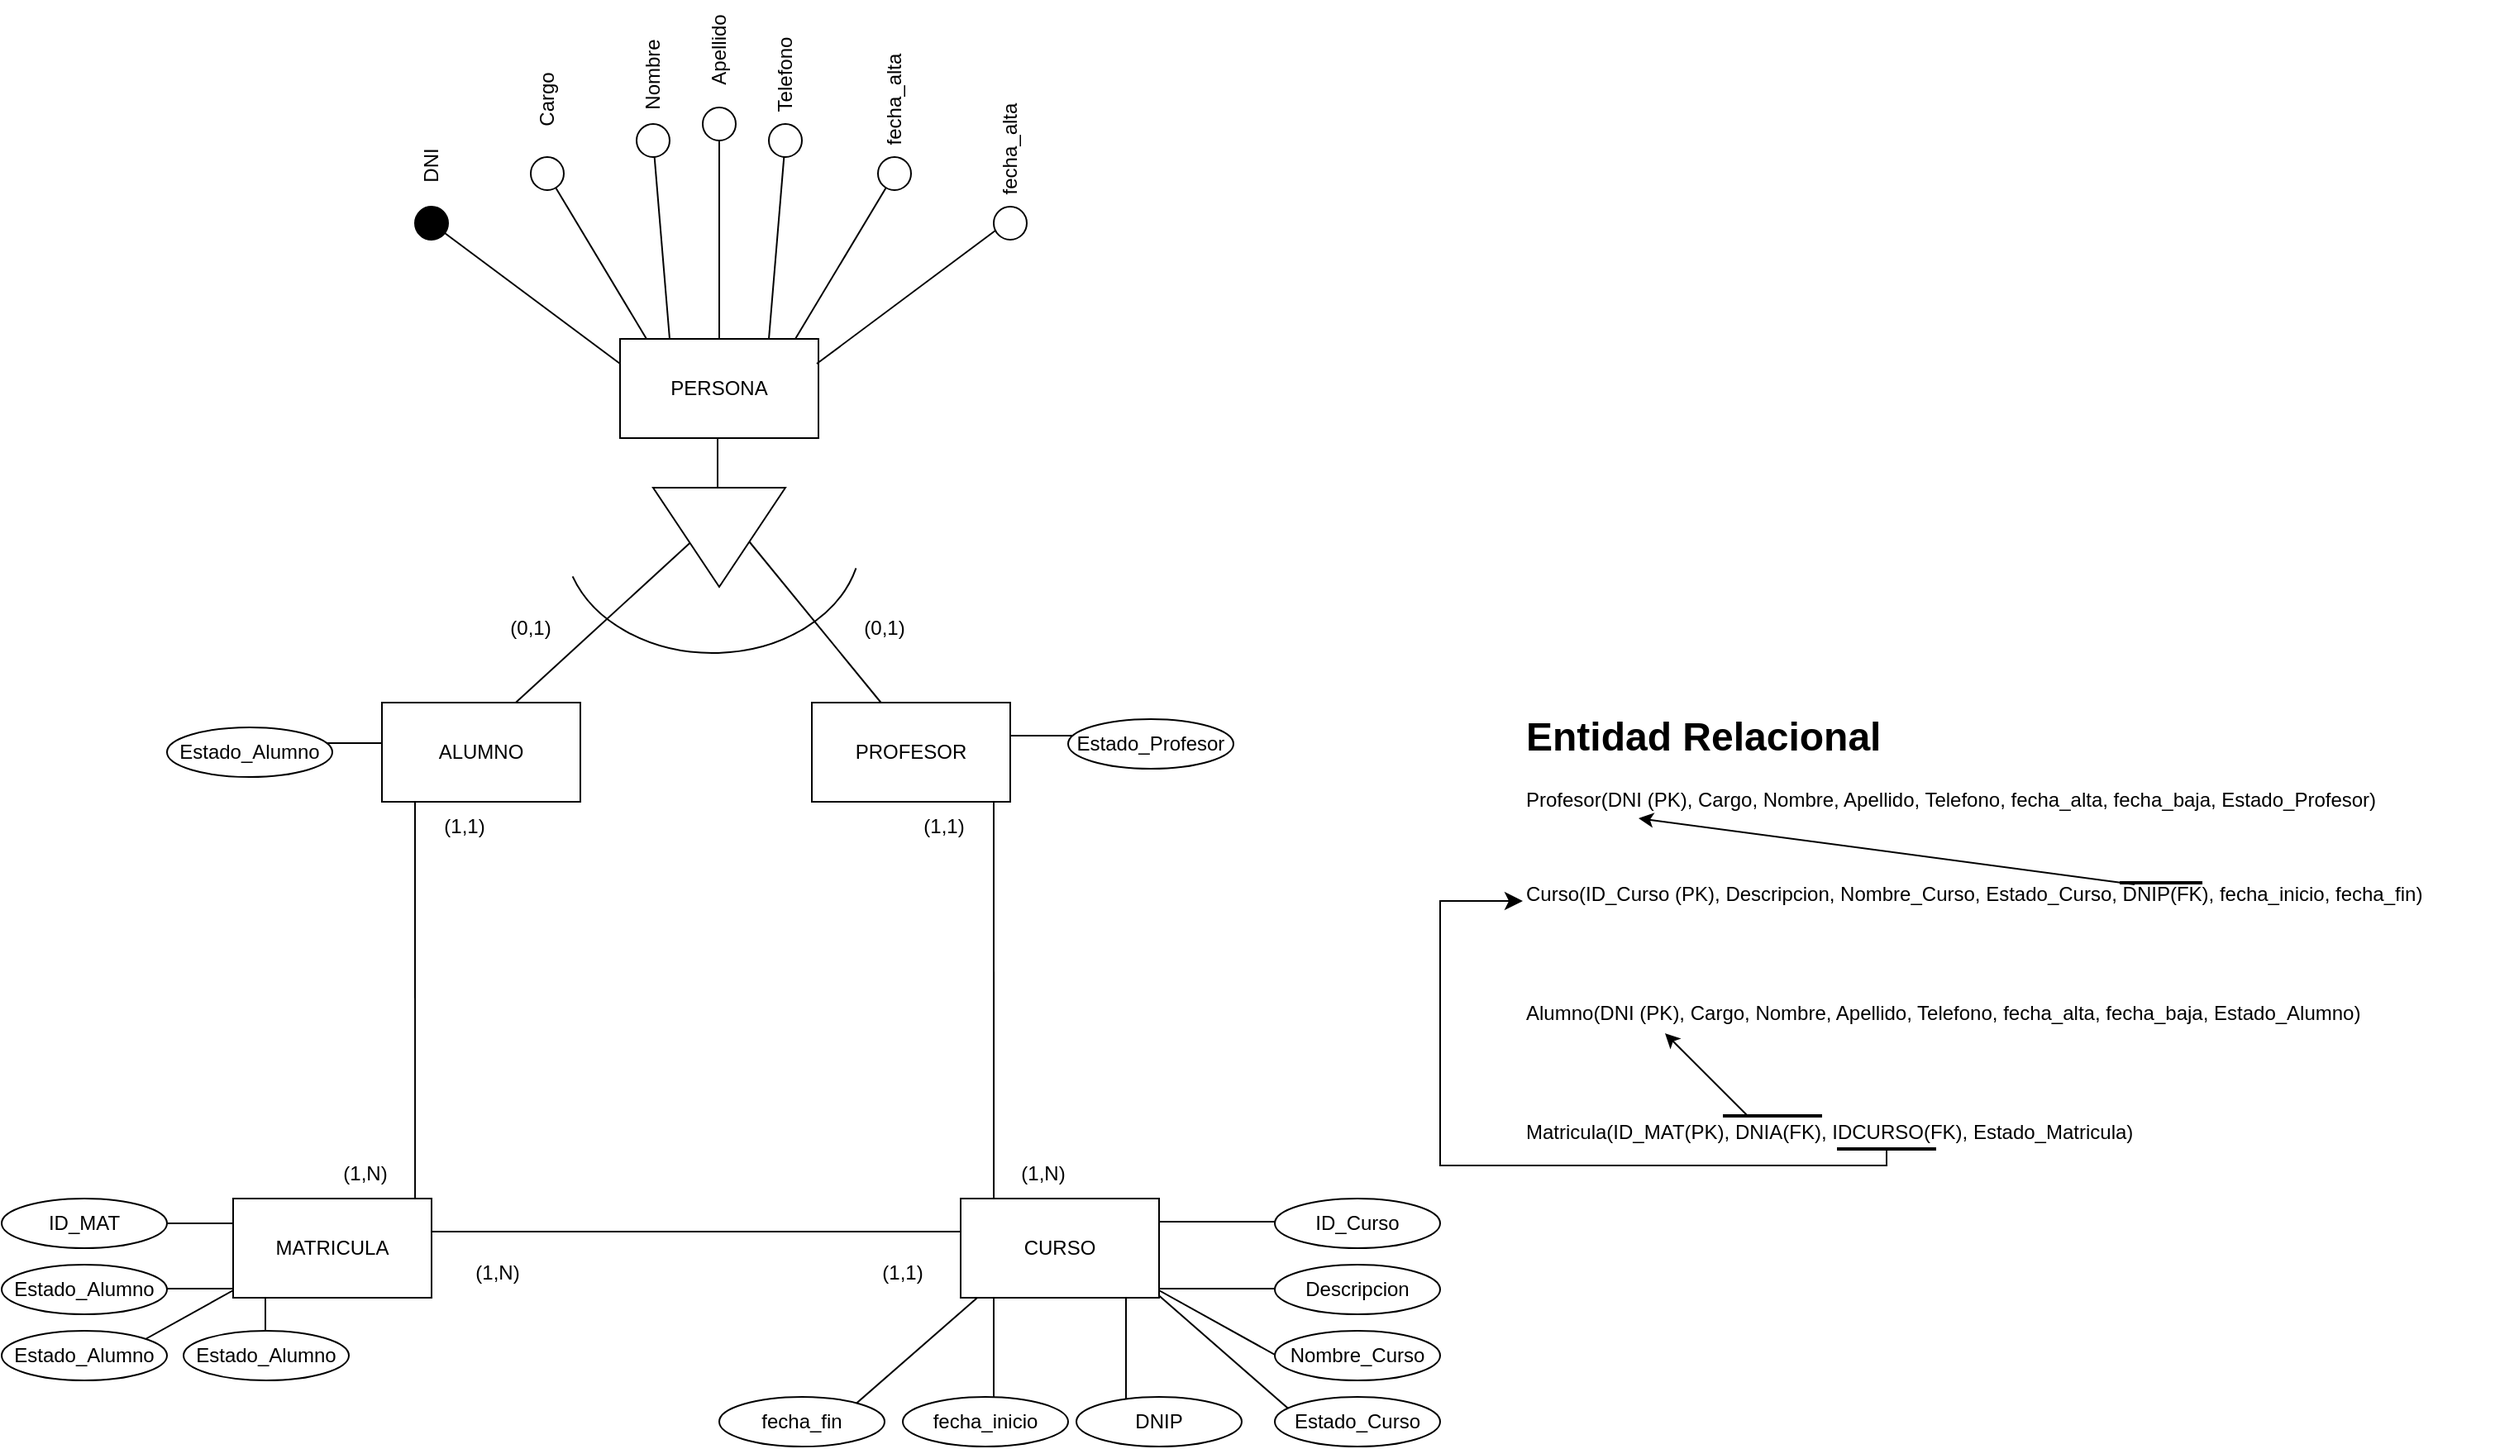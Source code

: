 <mxfile version="27.1.6">
  <diagram name="Página-1" id="z-KNLd10G20tdXqbq1tN">
    <mxGraphModel dx="2521" dy="2248" grid="1" gridSize="10" guides="1" tooltips="1" connect="1" arrows="1" fold="1" page="1" pageScale="1" pageWidth="827" pageHeight="1169" math="0" shadow="0">
      <root>
        <mxCell id="0" />
        <mxCell id="1" parent="0" />
        <mxCell id="34ROkzonsxelH0Un-lc5-105" value="" style="endArrow=none;html=1;rounded=0;" edge="1" parent="1">
          <mxGeometry width="50" height="50" relative="1" as="geometry">
            <mxPoint x="478.5" y="710" as="sourcePoint" />
            <mxPoint x="581.5" y="620" as="targetPoint" />
          </mxGeometry>
        </mxCell>
        <mxCell id="34ROkzonsxelH0Un-lc5-104" value="" style="endArrow=none;html=1;rounded=0;" edge="1" parent="1">
          <mxGeometry width="50" height="50" relative="1" as="geometry">
            <mxPoint x="660" y="705.5" as="sourcePoint" />
            <mxPoint x="660" y="624.5" as="targetPoint" />
          </mxGeometry>
        </mxCell>
        <mxCell id="34ROkzonsxelH0Un-lc5-103" value="" style="endArrow=none;html=1;rounded=0;" edge="1" parent="1">
          <mxGeometry width="50" height="50" relative="1" as="geometry">
            <mxPoint x="580" y="711" as="sourcePoint" />
            <mxPoint x="580" y="630" as="targetPoint" />
          </mxGeometry>
        </mxCell>
        <mxCell id="34ROkzonsxelH0Un-lc5-102" value="" style="endArrow=none;html=1;rounded=0;" edge="1" parent="1">
          <mxGeometry width="50" height="50" relative="1" as="geometry">
            <mxPoint x="139.5" y="666" as="sourcePoint" />
            <mxPoint x="139.5" y="585" as="targetPoint" />
          </mxGeometry>
        </mxCell>
        <mxCell id="34ROkzonsxelH0Un-lc5-101" value="" style="endArrow=none;html=1;rounded=0;" edge="1" parent="1">
          <mxGeometry width="50" height="50" relative="1" as="geometry">
            <mxPoint x="773" y="710" as="sourcePoint" />
            <mxPoint x="670" y="620" as="targetPoint" />
          </mxGeometry>
        </mxCell>
        <mxCell id="34ROkzonsxelH0Un-lc5-100" value="" style="endArrow=none;html=1;rounded=0;" edge="1" parent="1">
          <mxGeometry width="50" height="50" relative="1" as="geometry">
            <mxPoint x="760" y="670" as="sourcePoint" />
            <mxPoint x="670" y="620" as="targetPoint" />
          </mxGeometry>
        </mxCell>
        <mxCell id="34ROkzonsxelH0Un-lc5-99" value="" style="endArrow=none;html=1;rounded=0;" edge="1" parent="1">
          <mxGeometry width="50" height="50" relative="1" as="geometry">
            <mxPoint x="40" y="670" as="sourcePoint" />
            <mxPoint x="130" y="620" as="targetPoint" />
          </mxGeometry>
        </mxCell>
        <mxCell id="34ROkzonsxelH0Un-lc5-98" value="" style="endArrow=none;html=1;rounded=0;" edge="1" parent="1">
          <mxGeometry width="50" height="50" relative="1" as="geometry">
            <mxPoint x="10" y="624.5" as="sourcePoint" />
            <mxPoint x="120" y="624.5" as="targetPoint" />
          </mxGeometry>
        </mxCell>
        <mxCell id="34ROkzonsxelH0Un-lc5-97" value="" style="endArrow=none;html=1;rounded=0;" edge="1" parent="1">
          <mxGeometry width="50" height="50" relative="1" as="geometry">
            <mxPoint x="60" y="585" as="sourcePoint" />
            <mxPoint x="170" y="585" as="targetPoint" />
          </mxGeometry>
        </mxCell>
        <mxCell id="34ROkzonsxelH0Un-lc5-96" value="" style="endArrow=none;html=1;rounded=0;" edge="1" parent="1">
          <mxGeometry width="50" height="50" relative="1" as="geometry">
            <mxPoint x="650" y="624.5" as="sourcePoint" />
            <mxPoint x="760" y="624.5" as="targetPoint" />
          </mxGeometry>
        </mxCell>
        <mxCell id="34ROkzonsxelH0Un-lc5-95" value="" style="endArrow=none;html=1;rounded=0;" edge="1" parent="1">
          <mxGeometry width="50" height="50" relative="1" as="geometry">
            <mxPoint x="660" y="584" as="sourcePoint" />
            <mxPoint x="770" y="584" as="targetPoint" />
          </mxGeometry>
        </mxCell>
        <mxCell id="34ROkzonsxelH0Un-lc5-75" value="" style="endArrow=none;html=1;rounded=0;" edge="1" parent="1">
          <mxGeometry width="50" height="50" relative="1" as="geometry">
            <mxPoint x="230" y="294.5" as="sourcePoint" />
            <mxPoint x="160" y="294.5" as="targetPoint" />
          </mxGeometry>
        </mxCell>
        <mxCell id="34ROkzonsxelH0Un-lc5-33" value="" style="endArrow=none;html=1;rounded=0;" edge="1" parent="1">
          <mxGeometry width="50" height="50" relative="1" as="geometry">
            <mxPoint x="655" y="290" as="sourcePoint" />
            <mxPoint x="585" y="290" as="targetPoint" />
          </mxGeometry>
        </mxCell>
        <mxCell id="34ROkzonsxelH0Un-lc5-12" value="" style="endArrow=none;html=1;rounded=0;" edge="1" parent="1">
          <mxGeometry width="50" height="50" relative="1" as="geometry">
            <mxPoint x="190" y="590" as="sourcePoint" />
            <mxPoint x="610" y="590" as="targetPoint" />
          </mxGeometry>
        </mxCell>
        <mxCell id="34ROkzonsxelH0Un-lc5-11" value="" style="endArrow=none;html=1;rounded=0;exitX=0.167;exitY=0.333;exitDx=0;exitDy=0;exitPerimeter=0;" edge="1" parent="1" source="34ROkzonsxelH0Un-lc5-9">
          <mxGeometry width="50" height="50" relative="1" as="geometry">
            <mxPoint x="580" y="530" as="sourcePoint" />
            <mxPoint x="580" y="310" as="targetPoint" />
          </mxGeometry>
        </mxCell>
        <mxCell id="34ROkzonsxelH0Un-lc5-10" value="" style="endArrow=none;html=1;rounded=0;exitX=0.917;exitY=0.167;exitDx=0;exitDy=0;exitPerimeter=0;" edge="1" parent="1" source="34ROkzonsxelH0Un-lc5-8">
          <mxGeometry width="50" height="50" relative="1" as="geometry">
            <mxPoint x="230" y="540" as="sourcePoint" />
            <mxPoint x="230" y="320" as="targetPoint" />
          </mxGeometry>
        </mxCell>
        <mxCell id="34ROkzonsxelH0Un-lc5-5" value="" style="endArrow=none;html=1;rounded=0;" edge="1" parent="1">
          <mxGeometry width="50" height="50" relative="1" as="geometry">
            <mxPoint x="520" y="280" as="sourcePoint" />
            <mxPoint x="430" y="170" as="targetPoint" />
          </mxGeometry>
        </mxCell>
        <mxCell id="34ROkzonsxelH0Un-lc5-4" value="" style="endArrow=none;html=1;rounded=0;" edge="1" parent="1">
          <mxGeometry width="50" height="50" relative="1" as="geometry">
            <mxPoint x="280" y="280" as="sourcePoint" />
            <mxPoint x="400" y="170" as="targetPoint" />
          </mxGeometry>
        </mxCell>
        <mxCell id="34ROkzonsxelH0Un-lc5-2" value="" style="endArrow=none;html=1;rounded=0;" edge="1" parent="1">
          <mxGeometry width="50" height="50" relative="1" as="geometry">
            <mxPoint x="413" y="190" as="sourcePoint" />
            <mxPoint x="413" y="100" as="targetPoint" />
          </mxGeometry>
        </mxCell>
        <mxCell id="34ROkzonsxelH0Un-lc5-3" value="" style="triangle;whiteSpace=wrap;html=1;rotation=90;" vertex="1" parent="1">
          <mxGeometry x="384" y="130" width="60" height="80" as="geometry" />
        </mxCell>
        <mxCell id="34ROkzonsxelH0Un-lc5-6" value="ALUMNO" style="rounded=0;whiteSpace=wrap;html=1;" vertex="1" parent="1">
          <mxGeometry x="210" y="270" width="120" height="60" as="geometry" />
        </mxCell>
        <mxCell id="34ROkzonsxelH0Un-lc5-7" value="PROFESOR" style="rounded=0;whiteSpace=wrap;html=1;" vertex="1" parent="1">
          <mxGeometry x="470" y="270" width="120" height="60" as="geometry" />
        </mxCell>
        <mxCell id="34ROkzonsxelH0Un-lc5-8" value="MATRICULA" style="rounded=0;whiteSpace=wrap;html=1;" vertex="1" parent="1">
          <mxGeometry x="120" y="570" width="120" height="60" as="geometry" />
        </mxCell>
        <mxCell id="34ROkzonsxelH0Un-lc5-9" value="CURSO" style="rounded=0;whiteSpace=wrap;html=1;" vertex="1" parent="1">
          <mxGeometry x="560" y="570" width="120" height="60" as="geometry" />
        </mxCell>
        <mxCell id="34ROkzonsxelH0Un-lc5-17" value="" style="endArrow=none;html=1;rounded=0;" edge="1" parent="1" source="34ROkzonsxelH0Un-lc5-57">
          <mxGeometry width="50" height="50" relative="1" as="geometry">
            <mxPoint x="240" y="-20" as="sourcePoint" />
            <mxPoint x="354" y="65" as="targetPoint" />
          </mxGeometry>
        </mxCell>
        <mxCell id="34ROkzonsxelH0Un-lc5-30" value="Estado_Alumno" style="ellipse;whiteSpace=wrap;html=1;" vertex="1" parent="1">
          <mxGeometry x="80" y="285" width="100" height="30" as="geometry" />
        </mxCell>
        <mxCell id="34ROkzonsxelH0Un-lc5-46" value="Estado_Profesor" style="ellipse;whiteSpace=wrap;html=1;flipH=1;flipV=0;direction=west;" vertex="1" parent="1">
          <mxGeometry x="625" y="280" width="100" height="30" as="geometry" />
        </mxCell>
        <mxCell id="34ROkzonsxelH0Un-lc5-49" value="" style="rounded=0;whiteSpace=wrap;html=1;" vertex="1" parent="1">
          <mxGeometry x="354" y="50" width="120" height="60" as="geometry" />
        </mxCell>
        <mxCell id="34ROkzonsxelH0Un-lc5-1" value="&lt;font style=&quot;vertical-align: inherit;&quot;&gt;&lt;font style=&quot;vertical-align: inherit;&quot;&gt;PERSONA&lt;/font&gt;&lt;/font&gt;" style="text;html=1;align=center;verticalAlign=middle;whiteSpace=wrap;rounded=0;" vertex="1" parent="1">
          <mxGeometry x="384" y="65" width="60" height="30" as="geometry" />
        </mxCell>
        <mxCell id="34ROkzonsxelH0Un-lc5-50" value="" style="endArrow=none;html=1;rounded=0;" edge="1" parent="1" source="34ROkzonsxelH0Un-lc5-59">
          <mxGeometry width="50" height="50" relative="1" as="geometry">
            <mxPoint x="310" y="-50" as="sourcePoint" />
            <mxPoint x="370" y="50" as="targetPoint" />
          </mxGeometry>
        </mxCell>
        <mxCell id="34ROkzonsxelH0Un-lc5-51" value="" style="endArrow=none;html=1;rounded=0;" edge="1" parent="1" source="34ROkzonsxelH0Un-lc5-61">
          <mxGeometry width="50" height="50" relative="1" as="geometry">
            <mxPoint x="374" y="-70" as="sourcePoint" />
            <mxPoint x="384" y="50" as="targetPoint" />
          </mxGeometry>
        </mxCell>
        <mxCell id="34ROkzonsxelH0Un-lc5-52" value="" style="endArrow=none;html=1;rounded=0;" edge="1" parent="1">
          <mxGeometry width="50" height="50" relative="1" as="geometry">
            <mxPoint x="414" y="-80" as="sourcePoint" />
            <mxPoint x="414" y="50" as="targetPoint" />
          </mxGeometry>
        </mxCell>
        <mxCell id="34ROkzonsxelH0Un-lc5-53" value="" style="endArrow=none;html=1;rounded=0;" edge="1" parent="1" source="34ROkzonsxelH0Un-lc5-64">
          <mxGeometry width="50" height="50" relative="1" as="geometry">
            <mxPoint x="454" y="-70" as="sourcePoint" />
            <mxPoint x="444" y="50" as="targetPoint" />
          </mxGeometry>
        </mxCell>
        <mxCell id="34ROkzonsxelH0Un-lc5-54" value="" style="endArrow=none;html=1;rounded=0;" edge="1" parent="1">
          <mxGeometry width="50" height="50" relative="1" as="geometry">
            <mxPoint x="520" y="-50" as="sourcePoint" />
            <mxPoint x="460" y="50" as="targetPoint" />
          </mxGeometry>
        </mxCell>
        <mxCell id="34ROkzonsxelH0Un-lc5-56" value="" style="endArrow=none;html=1;rounded=0;" edge="1" parent="1">
          <mxGeometry width="50" height="50" relative="1" as="geometry">
            <mxPoint x="587" y="-20" as="sourcePoint" />
            <mxPoint x="473" y="65" as="targetPoint" />
          </mxGeometry>
        </mxCell>
        <mxCell id="34ROkzonsxelH0Un-lc5-58" value="" style="endArrow=none;html=1;rounded=0;" edge="1" parent="1" target="34ROkzonsxelH0Un-lc5-57">
          <mxGeometry width="50" height="50" relative="1" as="geometry">
            <mxPoint x="240" y="-20" as="sourcePoint" />
            <mxPoint x="354" y="65" as="targetPoint" />
          </mxGeometry>
        </mxCell>
        <mxCell id="34ROkzonsxelH0Un-lc5-57" value="" style="ellipse;whiteSpace=wrap;html=1;aspect=fixed;fillColor=#000000;" vertex="1" parent="1">
          <mxGeometry x="230" y="-30" width="20" height="20" as="geometry" />
        </mxCell>
        <mxCell id="34ROkzonsxelH0Un-lc5-60" value="" style="endArrow=none;html=1;rounded=0;" edge="1" parent="1" target="34ROkzonsxelH0Un-lc5-59">
          <mxGeometry width="50" height="50" relative="1" as="geometry">
            <mxPoint x="310" y="-50" as="sourcePoint" />
            <mxPoint x="370" y="50" as="targetPoint" />
          </mxGeometry>
        </mxCell>
        <mxCell id="34ROkzonsxelH0Un-lc5-59" value="" style="ellipse;whiteSpace=wrap;html=1;aspect=fixed;" vertex="1" parent="1">
          <mxGeometry x="300" y="-60" width="20" height="20" as="geometry" />
        </mxCell>
        <mxCell id="34ROkzonsxelH0Un-lc5-62" value="" style="endArrow=none;html=1;rounded=0;" edge="1" parent="1" target="34ROkzonsxelH0Un-lc5-61">
          <mxGeometry width="50" height="50" relative="1" as="geometry">
            <mxPoint x="374" y="-70" as="sourcePoint" />
            <mxPoint x="384" y="50" as="targetPoint" />
          </mxGeometry>
        </mxCell>
        <mxCell id="34ROkzonsxelH0Un-lc5-61" value="" style="ellipse;whiteSpace=wrap;html=1;aspect=fixed;" vertex="1" parent="1">
          <mxGeometry x="364" y="-80" width="20" height="20" as="geometry" />
        </mxCell>
        <mxCell id="34ROkzonsxelH0Un-lc5-63" value="" style="ellipse;whiteSpace=wrap;html=1;aspect=fixed;" vertex="1" parent="1">
          <mxGeometry x="404" y="-90" width="20" height="20" as="geometry" />
        </mxCell>
        <mxCell id="34ROkzonsxelH0Un-lc5-65" value="" style="endArrow=none;html=1;rounded=0;" edge="1" parent="1" target="34ROkzonsxelH0Un-lc5-64">
          <mxGeometry width="50" height="50" relative="1" as="geometry">
            <mxPoint x="454" y="-70" as="sourcePoint" />
            <mxPoint x="444" y="50" as="targetPoint" />
          </mxGeometry>
        </mxCell>
        <mxCell id="34ROkzonsxelH0Un-lc5-64" value="" style="ellipse;whiteSpace=wrap;html=1;aspect=fixed;" vertex="1" parent="1">
          <mxGeometry x="444" y="-80" width="20" height="20" as="geometry" />
        </mxCell>
        <mxCell id="34ROkzonsxelH0Un-lc5-66" value="" style="ellipse;whiteSpace=wrap;html=1;aspect=fixed;" vertex="1" parent="1">
          <mxGeometry x="510" y="-60" width="20" height="20" as="geometry" />
        </mxCell>
        <mxCell id="34ROkzonsxelH0Un-lc5-67" value="" style="ellipse;whiteSpace=wrap;html=1;aspect=fixed;" vertex="1" parent="1">
          <mxGeometry x="580" y="-30" width="20" height="20" as="geometry" />
        </mxCell>
        <mxCell id="34ROkzonsxelH0Un-lc5-68" value="DNI" style="text;html=1;align=center;verticalAlign=middle;whiteSpace=wrap;rounded=0;rotation=-90;" vertex="1" parent="1">
          <mxGeometry x="210" y="-70" width="60" height="30" as="geometry" />
        </mxCell>
        <mxCell id="34ROkzonsxelH0Un-lc5-69" value="Cargo" style="text;html=1;align=center;verticalAlign=middle;whiteSpace=wrap;rounded=0;rotation=-90;" vertex="1" parent="1">
          <mxGeometry x="280" y="-110" width="60" height="30" as="geometry" />
        </mxCell>
        <mxCell id="34ROkzonsxelH0Un-lc5-70" value="Nombre" style="text;html=1;align=center;verticalAlign=middle;whiteSpace=wrap;rounded=0;rotation=-90;" vertex="1" parent="1">
          <mxGeometry x="344" y="-125" width="60" height="30" as="geometry" />
        </mxCell>
        <mxCell id="34ROkzonsxelH0Un-lc5-71" value="Apellido&lt;span style=&quot;color: rgba(0, 0, 0, 0); font-family: monospace; font-size: 0px; text-align: start; text-wrap-mode: nowrap;&quot;&gt;%3CmxGraphModel%3E%3Croot%3E%3CmxCell%20id%3D%220%22%2F%3E%3CmxCell%20id%3D%221%22%20parent%3D%220%22%2F%3E%3CmxCell%20id%3D%222%22%20value%3D%22Cargo%22%20style%3D%22text%3Bhtml%3D1%3Balign%3Dcenter%3BverticalAlign%3Dmiddle%3BwhiteSpace%3Dwrap%3Brounded%3D0%3Brotation%3D-90%3B%22%20vertex%3D%221%22%20parent%3D%221%22%3E%3CmxGeometry%20x%3D%22280%22%20y%3D%22-110%22%20width%3D%2260%22%20height%3D%2230%22%20as%3D%22geometry%22%2F%3E%3C%2FmxCell%3E%3C%2Froot%3E%3C%2FmxGraphModel%3E&lt;/span&gt;" style="text;html=1;align=center;verticalAlign=middle;whiteSpace=wrap;rounded=0;rotation=-90;" vertex="1" parent="1">
          <mxGeometry x="384" y="-140" width="60" height="30" as="geometry" />
        </mxCell>
        <mxCell id="34ROkzonsxelH0Un-lc5-72" value="Telefono" style="text;html=1;align=center;verticalAlign=middle;whiteSpace=wrap;rounded=0;rotation=-90;" vertex="1" parent="1">
          <mxGeometry x="424" y="-125" width="60" height="30" as="geometry" />
        </mxCell>
        <mxCell id="34ROkzonsxelH0Un-lc5-73" value="fecha_alta" style="text;html=1;align=center;verticalAlign=middle;whiteSpace=wrap;rounded=0;rotation=-90;" vertex="1" parent="1">
          <mxGeometry x="485" y="-110" width="70" height="30" as="geometry" />
        </mxCell>
        <mxCell id="34ROkzonsxelH0Un-lc5-74" value="fecha_alta" style="text;html=1;align=center;verticalAlign=middle;whiteSpace=wrap;rounded=0;rotation=-90;" vertex="1" parent="1">
          <mxGeometry x="555" y="-80" width="70" height="30" as="geometry" />
        </mxCell>
        <mxCell id="34ROkzonsxelH0Un-lc5-77" value="" style="verticalLabelPosition=bottom;verticalAlign=top;html=1;shape=mxgraph.basic.arc;startAngle=0.543;endAngle=0.945;rotation=-90;" vertex="1" parent="1">
          <mxGeometry x="340" y="80" width="140" height="180" as="geometry" />
        </mxCell>
        <mxCell id="34ROkzonsxelH0Un-lc5-78" value="(0,1)" style="text;html=1;align=center;verticalAlign=middle;whiteSpace=wrap;rounded=0;rotation=0;" vertex="1" parent="1">
          <mxGeometry x="270" y="210" width="60" height="30" as="geometry" />
        </mxCell>
        <mxCell id="34ROkzonsxelH0Un-lc5-79" value="(0,1)" style="text;html=1;align=center;verticalAlign=middle;whiteSpace=wrap;rounded=0;rotation=0;" vertex="1" parent="1">
          <mxGeometry x="484" y="210" width="60" height="30" as="geometry" />
        </mxCell>
        <mxCell id="34ROkzonsxelH0Un-lc5-80" value="ID_MAT" style="ellipse;whiteSpace=wrap;html=1;" vertex="1" parent="1">
          <mxGeometry x="-20" y="570" width="100" height="30" as="geometry" />
        </mxCell>
        <mxCell id="34ROkzonsxelH0Un-lc5-81" value="ID_Curso" style="ellipse;whiteSpace=wrap;html=1;" vertex="1" parent="1">
          <mxGeometry x="750" y="570" width="100" height="30" as="geometry" />
        </mxCell>
        <mxCell id="34ROkzonsxelH0Un-lc5-82" value="Descripcion" style="ellipse;whiteSpace=wrap;html=1;" vertex="1" parent="1">
          <mxGeometry x="750" y="610" width="100" height="30" as="geometry" />
        </mxCell>
        <mxCell id="34ROkzonsxelH0Un-lc5-83" value="Nombre_Curso" style="ellipse;whiteSpace=wrap;html=1;" vertex="1" parent="1">
          <mxGeometry x="750" y="650" width="100" height="30" as="geometry" />
        </mxCell>
        <mxCell id="34ROkzonsxelH0Un-lc5-84" value="Estado_Curso" style="ellipse;whiteSpace=wrap;html=1;" vertex="1" parent="1">
          <mxGeometry x="750" y="690" width="100" height="30" as="geometry" />
        </mxCell>
        <mxCell id="34ROkzonsxelH0Un-lc5-85" value="fecha_inicio" style="ellipse;whiteSpace=wrap;html=1;" vertex="1" parent="1">
          <mxGeometry x="525" y="690" width="100" height="30" as="geometry" />
        </mxCell>
        <mxCell id="34ROkzonsxelH0Un-lc5-86" value="DNIP" style="ellipse;whiteSpace=wrap;html=1;" vertex="1" parent="1">
          <mxGeometry x="630" y="690" width="100" height="30" as="geometry" />
        </mxCell>
        <mxCell id="34ROkzonsxelH0Un-lc5-87" value="fecha_fin" style="ellipse;whiteSpace=wrap;html=1;" vertex="1" parent="1">
          <mxGeometry x="414" y="690" width="100" height="30" as="geometry" />
        </mxCell>
        <mxCell id="34ROkzonsxelH0Un-lc5-88" value="Estado_Alumno" style="ellipse;whiteSpace=wrap;html=1;" vertex="1" parent="1">
          <mxGeometry x="-20" y="610" width="100" height="30" as="geometry" />
        </mxCell>
        <mxCell id="34ROkzonsxelH0Un-lc5-89" value="Estado_Alumno" style="ellipse;whiteSpace=wrap;html=1;" vertex="1" parent="1">
          <mxGeometry x="-20" y="650" width="100" height="30" as="geometry" />
        </mxCell>
        <mxCell id="34ROkzonsxelH0Un-lc5-90" value="Estado_Alumno" style="ellipse;whiteSpace=wrap;html=1;" vertex="1" parent="1">
          <mxGeometry x="90" y="650" width="100" height="30" as="geometry" />
        </mxCell>
        <mxCell id="34ROkzonsxelH0Un-lc5-91" value="(1,N)" style="text;html=1;align=center;verticalAlign=middle;whiteSpace=wrap;rounded=0;rotation=0;" vertex="1" parent="1">
          <mxGeometry x="250" y="600" width="60" height="30" as="geometry" />
        </mxCell>
        <mxCell id="34ROkzonsxelH0Un-lc5-92" value="(1,1)" style="text;html=1;align=center;verticalAlign=middle;whiteSpace=wrap;rounded=0;rotation=0;" vertex="1" parent="1">
          <mxGeometry x="495" y="600" width="60" height="30" as="geometry" />
        </mxCell>
        <mxCell id="34ROkzonsxelH0Un-lc5-93" value="(1,N)" style="text;html=1;align=center;verticalAlign=middle;whiteSpace=wrap;rounded=0;rotation=0;" vertex="1" parent="1">
          <mxGeometry x="170" y="540" width="60" height="30" as="geometry" />
        </mxCell>
        <mxCell id="34ROkzonsxelH0Un-lc5-94" value="(1,1)" style="text;html=1;align=center;verticalAlign=middle;whiteSpace=wrap;rounded=0;rotation=0;" vertex="1" parent="1">
          <mxGeometry x="230" y="330" width="60" height="30" as="geometry" />
        </mxCell>
        <mxCell id="34ROkzonsxelH0Un-lc5-106" value="(1,N)" style="text;html=1;align=center;verticalAlign=middle;whiteSpace=wrap;rounded=0;rotation=0;" vertex="1" parent="1">
          <mxGeometry x="580" y="540" width="60" height="30" as="geometry" />
        </mxCell>
        <mxCell id="34ROkzonsxelH0Un-lc5-108" value="(1,1)" style="text;html=1;align=center;verticalAlign=middle;whiteSpace=wrap;rounded=0;rotation=0;" vertex="1" parent="1">
          <mxGeometry x="520" y="330" width="60" height="30" as="geometry" />
        </mxCell>
        <mxCell id="34ROkzonsxelH0Un-lc5-109" value="&lt;h1 style=&quot;margin-top: 0px;&quot;&gt;Entidad Relacional&lt;/h1&gt;&lt;div&gt;Profesor(DNI (PK), Cargo, Nombre, Apellido, Telefono, fecha_alta, fecha_baja, Estado_Profesor)&lt;/div&gt;&lt;div&gt;&lt;br&gt;&lt;/div&gt;&lt;div&gt;&lt;br&gt;&lt;/div&gt;&lt;div&gt;&lt;br&gt;&lt;/div&gt;&lt;div&gt;Curso(ID_Curso (PK), Descripcion, Nombre_Curso, Estado_Curso, DNIP(FK), fecha_inicio, fecha_fin)&lt;/div&gt;&lt;div&gt;&lt;br&gt;&lt;/div&gt;&lt;div&gt;&lt;br&gt;&lt;/div&gt;&lt;div&gt;&lt;br&gt;&lt;/div&gt;&lt;div&gt;&lt;br&gt;&lt;/div&gt;&lt;div&gt;&lt;div&gt;Alumno(DNI (PK), Cargo, Nombre, Apellido, Telefono, fecha_alta, fecha_baja, Estado_Alumno)&lt;/div&gt;&lt;div&gt;&lt;br&gt;&lt;/div&gt;&lt;div&gt;&lt;br&gt;&lt;/div&gt;&lt;div&gt;&lt;br&gt;&lt;/div&gt;&lt;div&gt;&lt;br&gt;&lt;/div&gt;&lt;/div&gt;&lt;div&gt;Matricula(ID_MAT(PK), DNIA(FK), IDCURSO(FK), Estado_Matricula)&lt;/div&gt;" style="text;html=1;whiteSpace=wrap;overflow=hidden;rounded=0;" vertex="1" parent="1">
          <mxGeometry x="900" y="270" width="590" height="320" as="geometry" />
        </mxCell>
        <mxCell id="34ROkzonsxelH0Un-lc5-110" value="" style="endArrow=classic;html=1;rounded=0;" edge="1" parent="1">
          <mxGeometry width="50" height="50" relative="1" as="geometry">
            <mxPoint x="1036" y="520" as="sourcePoint" />
            <mxPoint x="986" y="470" as="targetPoint" />
          </mxGeometry>
        </mxCell>
        <mxCell id="34ROkzonsxelH0Un-lc5-114" value="" style="edgeStyle=segmentEdgeStyle;endArrow=classic;html=1;curved=0;rounded=0;endSize=8;startSize=8;" edge="1" parent="1">
          <mxGeometry width="50" height="50" relative="1" as="geometry">
            <mxPoint x="1120" y="540" as="sourcePoint" />
            <mxPoint x="900" y="390" as="targetPoint" />
            <Array as="points">
              <mxPoint x="1130" y="540" />
              <mxPoint x="1120" y="540" />
              <mxPoint x="1120" y="550" />
              <mxPoint x="850" y="550" />
              <mxPoint x="850" y="390" />
            </Array>
          </mxGeometry>
        </mxCell>
        <mxCell id="34ROkzonsxelH0Un-lc5-115" value="" style="line;strokeWidth=2;html=1;" vertex="1" parent="1">
          <mxGeometry x="1090" y="535" width="60" height="10" as="geometry" />
        </mxCell>
        <mxCell id="34ROkzonsxelH0Un-lc5-117" value="" style="line;strokeWidth=2;html=1;" vertex="1" parent="1">
          <mxGeometry x="1021" y="515" width="60" height="10" as="geometry" />
        </mxCell>
        <mxCell id="34ROkzonsxelH0Un-lc5-118" value="" style="endArrow=classic;html=1;rounded=0;" edge="1" parent="1">
          <mxGeometry width="50" height="50" relative="1" as="geometry">
            <mxPoint x="1270" y="380" as="sourcePoint" />
            <mxPoint x="970" y="340" as="targetPoint" />
          </mxGeometry>
        </mxCell>
        <mxCell id="34ROkzonsxelH0Un-lc5-119" value="" style="line;strokeWidth=2;html=1;" vertex="1" parent="1">
          <mxGeometry x="1261" y="374" width="50" height="10" as="geometry" />
        </mxCell>
      </root>
    </mxGraphModel>
  </diagram>
</mxfile>
